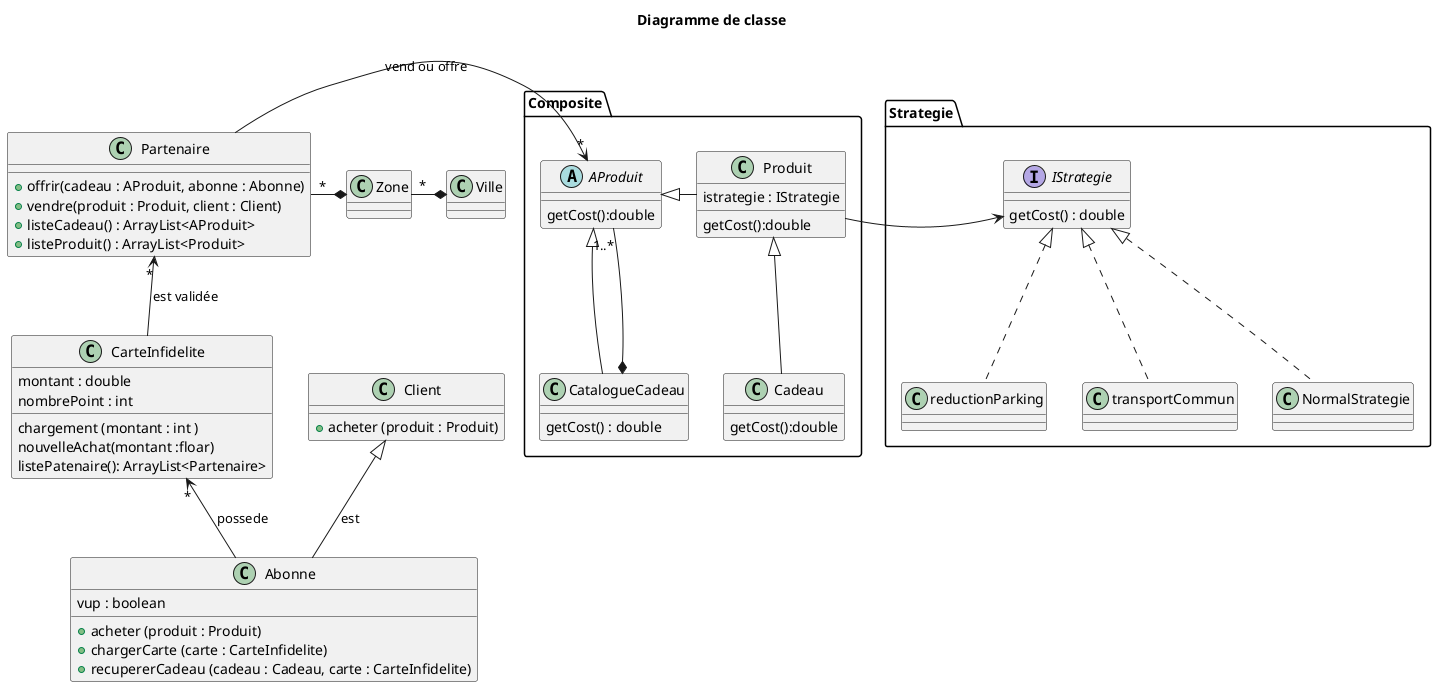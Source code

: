 @startuml
title Diagramme de classe
' skinparam linetype ortho

class Partenaire{

    + offrir(cadeau : AProduit, abonne : Abonne)
    + vendre(produit : Produit, client : Client)
    + listeCadeau() : ArrayList<AProduit>
    + listeProduit() : ArrayList<Produit>
}

class Zone{}

class Abonne{
    vup : boolean
    + acheter (produit : Produit)
    + chargerCarte (carte : CarteInfidelite)
    + recupererCadeau (cadeau : Cadeau, carte : CarteInfidelite)
}

class Client{
    + acheter (produit : Produit)
}

class CarteInfidelite{
    montant : double
    nombrePoint : int
    chargement (montant : int )
    nouvelleAchat(montant :floar)
    listePatenaire(): ArrayList<Partenaire>
}
class Ville

package Composite{
    abstract  AProduit{
        getCost():double
    }
    class Produit{
        istrategie : IStrategie
        getCost():double
    }
    class CatalogueCadeau{
        getCost() : double
    }
    class Cadeau{
        getCost():double
    }
    Produit -left-|> AProduit
    Cadeau -up-|> Produit
    CatalogueCadeau -up-|> AProduit
    CatalogueCadeau *-up- "1..*" AProduit
    
}


package Strategie{
    class reductionParking
    class transportCommun
    class NormalStrategie
    interface IStrategie{
        getCost() : double
    }
    reductionParking .up.|> IStrategie
    NormalStrategie .up.|> IStrategie
    transportCommun .up.|> IStrategie
}

Abonne -up-> "*"CarteInfidelite : possede
Abonne -up-|> Client : est

Ville *-left- "*" Zone
Zone *-left- "*" Partenaire
Partenaire -> "*" AProduit : vend ou offre
Produit -> IStrategie
CarteInfidelite -up-> "*"Partenaire : "est validée" 


@enduml

@startuml
title cas1
left to right direction

actor client as C
rectangle "cumul de points" {
    usecase "faire achat" as UC1
    usecase "valider carte" as UC2

    UC1 .> UC2 : <<include>>

}

C -- UC1
@enduml

@startuml
title cas2
left to right direction

actor client as C
rectangle "Bonus d'infidelite" {
    usecase "Utiliser carte" as UC1
    usecase "valider carte" as UC2

    UC1 .> UC2 : <<include>>
}

C -- UC1
@enduml

@startuml
title cas3
left to right direction

actor client as C
rectangle "Consulter solde" {
    usecase "consulter solde" as UC1
    usecase "valider carte" as UC2

    UC1 .> UC2 : <<include>>

}

C -- UC1
@enduml



@startuml
title cas4
left to right direction

actor client as C
rectangle "Catalogue des cadeaux" {
    usecase "consulter annuaire" as UC1
    usecase "Consulter description cadeau" as UC2
    usecase "Consulter description magasin" as UC3

    UC2 .> UC1 : <<extends>>
    UC3 .up.> UC1 : <<extends>>

}

C -- UC1
@enduml

@startuml
title cas5
left to right direction

actor client as C
rectangle "Achat cadeau" {
    usecase "demander offre" as UC1
    usecase "recuperer offre" as UC2
    usecase "valider carte" as UC3

    UC2 .> UC1 : <<extends>>
    UC2 .down.> UC3 : <<include>>

}

C -- UC1
@enduml